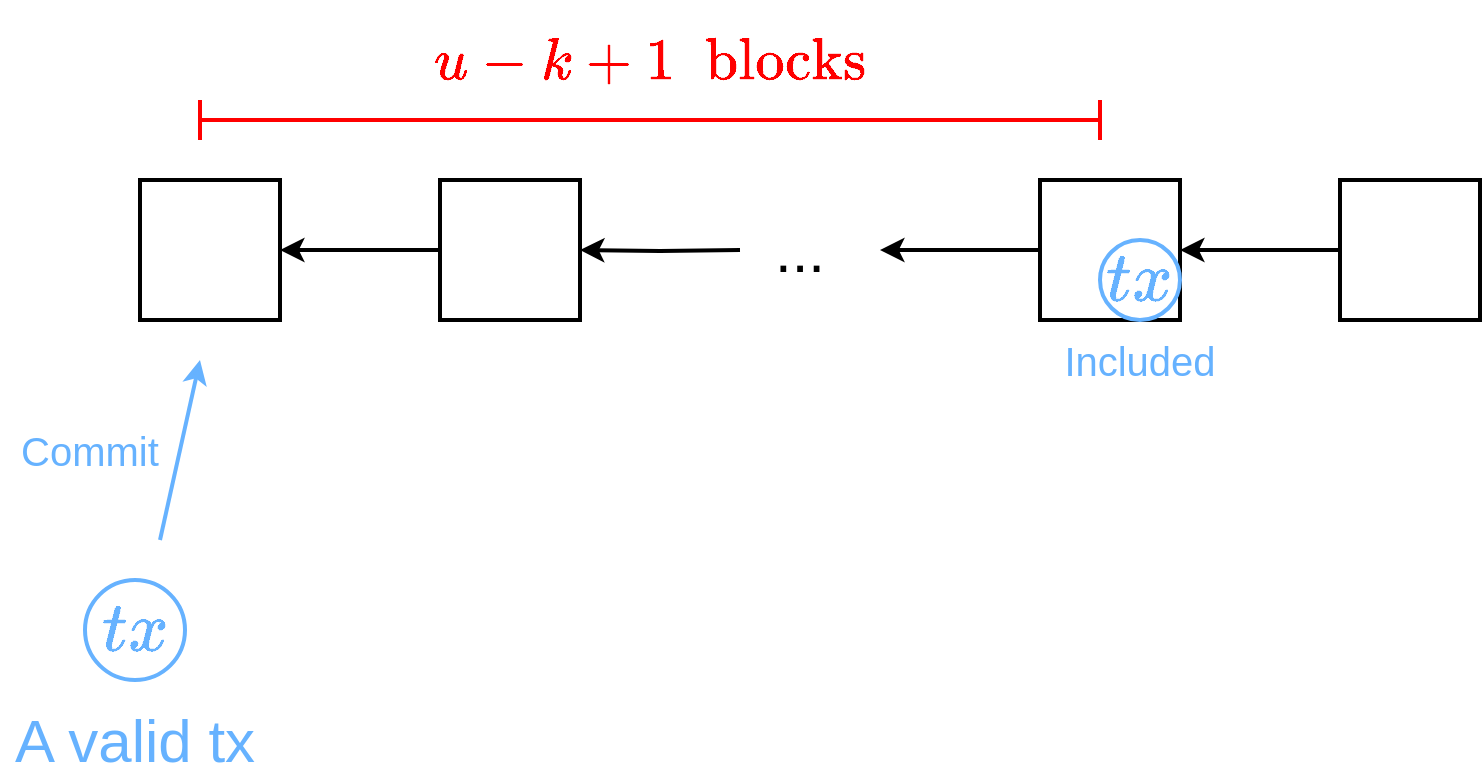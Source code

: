 <mxfile version="13.0.3" type="device"><diagram id="NN2CdbJ94kC__CdvT9DX" name="Page-1"><mxGraphModel dx="2013" dy="875" grid="1" gridSize="10" guides="1" tooltips="1" connect="1" arrows="1" fold="1" page="1" pageScale="1" pageWidth="827" pageHeight="1169" math="1" shadow="0"><root><mxCell id="0"/><mxCell id="1" parent="0"/><mxCell id="E_5lwIptasxSdf3xfmIE-3" style="edgeStyle=orthogonalEdgeStyle;rounded=0;orthogonalLoop=1;jettySize=auto;html=1;entryX=1;entryY=0.5;entryDx=0;entryDy=0;strokeWidth=2;" parent="1" source="E_5lwIptasxSdf3xfmIE-1" target="E_5lwIptasxSdf3xfmIE-4" edge="1"><mxGeometry relative="1" as="geometry"><mxPoint x="560" y="455" as="targetPoint"/></mxGeometry></mxCell><mxCell id="E_5lwIptasxSdf3xfmIE-1" value="" style="rounded=0;whiteSpace=wrap;html=1;strokeWidth=2;" parent="1" vertex="1"><mxGeometry x="640" y="420" width="70" height="70" as="geometry"/></mxCell><mxCell id="E_5lwIptasxSdf3xfmIE-7" value="" style="edgeStyle=orthogonalEdgeStyle;rounded=0;orthogonalLoop=1;jettySize=auto;html=1;strokeWidth=2;" parent="1" source="E_5lwIptasxSdf3xfmIE-4" edge="1"><mxGeometry relative="1" as="geometry"><mxPoint x="410" y="455" as="targetPoint"/></mxGeometry></mxCell><mxCell id="E_5lwIptasxSdf3xfmIE-4" value="" style="rounded=0;whiteSpace=wrap;html=1;strokeWidth=2;" parent="1" vertex="1"><mxGeometry x="490" y="420" width="70" height="70" as="geometry"/></mxCell><mxCell id="FLBv8k0XRKW5AK-b2Yrw-43" value="" style="edgeStyle=orthogonalEdgeStyle;rounded=0;orthogonalLoop=1;jettySize=auto;html=1;startArrow=none;startFill=0;endArrow=classic;endFill=1;strokeWidth=2;fontSize=20;fontColor=#66B2FF;" edge="1" parent="1" target="FLBv8k0XRKW5AK-b2Yrw-42"><mxGeometry relative="1" as="geometry"><mxPoint x="340" y="455" as="sourcePoint"/></mxGeometry></mxCell><mxCell id="FLBv8k0XRKW5AK-b2Yrw-45" value="" style="edgeStyle=orthogonalEdgeStyle;rounded=0;orthogonalLoop=1;jettySize=auto;html=1;startArrow=none;startFill=0;endArrow=classic;endFill=1;strokeWidth=2;fontSize=20;fontColor=#66B2FF;" edge="1" parent="1" source="FLBv8k0XRKW5AK-b2Yrw-42" target="FLBv8k0XRKW5AK-b2Yrw-44"><mxGeometry relative="1" as="geometry"/></mxCell><mxCell id="FLBv8k0XRKW5AK-b2Yrw-42" value="" style="rounded=0;whiteSpace=wrap;html=1;strokeWidth=2;" vertex="1" parent="1"><mxGeometry x="190" y="420" width="70" height="70" as="geometry"/></mxCell><mxCell id="FLBv8k0XRKW5AK-b2Yrw-44" value="" style="rounded=0;whiteSpace=wrap;html=1;strokeWidth=2;" vertex="1" parent="1"><mxGeometry x="40" y="420" width="70" height="70" as="geometry"/></mxCell><mxCell id="FLBv8k0XRKW5AK-b2Yrw-46" value="..." style="text;html=1;strokeColor=none;fillColor=none;align=center;verticalAlign=middle;whiteSpace=wrap;rounded=0;dashed=1;fontSize=30;fontColor=#000000;" vertex="1" parent="1"><mxGeometry x="350" y="440" width="40" height="30" as="geometry"/></mxCell><mxCell id="FLBv8k0XRKW5AK-b2Yrw-48" value="$$tx$$" style="ellipse;whiteSpace=wrap;html=1;strokeWidth=2;fontSize=30;fontColor=#66B2FF;strokeColor=#66B2FF;" vertex="1" parent="1"><mxGeometry x="12.5" y="620" width="50" height="50" as="geometry"/></mxCell><mxCell id="FLBv8k0XRKW5AK-b2Yrw-49" value="A valid tx" style="text;html=1;strokeColor=none;fillColor=none;align=center;verticalAlign=middle;whiteSpace=wrap;rounded=0;fontSize=30;fontColor=#66B2FF;" vertex="1" parent="1"><mxGeometry x="-30" y="690" width="135" height="20" as="geometry"/></mxCell><mxCell id="FLBv8k0XRKW5AK-b2Yrw-50" value="" style="endArrow=classic;html=1;strokeWidth=2;fontSize=30;fontColor=#66B2FF;fillColor=#dae8fc;strokeColor=#66B2FF;" edge="1" parent="1"><mxGeometry width="50" height="50" relative="1" as="geometry"><mxPoint x="50" y="600" as="sourcePoint"/><mxPoint x="70" y="510" as="targetPoint"/></mxGeometry></mxCell><mxCell id="FLBv8k0XRKW5AK-b2Yrw-51" value="Commit" style="text;html=1;strokeColor=none;fillColor=none;align=center;verticalAlign=middle;whiteSpace=wrap;rounded=0;fontSize=20;fontColor=#66B2FF;" vertex="1" parent="1"><mxGeometry x="-30" y="540" width="90" height="30" as="geometry"/></mxCell><mxCell id="FLBv8k0XRKW5AK-b2Yrw-52" value="" style="shape=crossbar;whiteSpace=wrap;html=1;rounded=1;strokeColor=#FF0000;strokeWidth=2;fontSize=20;fontColor=#66B2FF;" vertex="1" parent="1"><mxGeometry x="70" y="380" width="450" height="20" as="geometry"/></mxCell><mxCell id="FLBv8k0XRKW5AK-b2Yrw-53" value="$$u-k+1 \ \&amp;nbsp; \text{blocks}$$" style="text;html=1;strokeColor=none;fillColor=none;align=center;verticalAlign=middle;whiteSpace=wrap;rounded=0;fontSize=25;fontColor=#FF0000;" vertex="1" parent="1"><mxGeometry x="222.5" y="350" width="145" height="20" as="geometry"/></mxCell><mxCell id="FLBv8k0XRKW5AK-b2Yrw-54" value="$$tx$$" style="ellipse;whiteSpace=wrap;html=1;strokeWidth=2;fontSize=30;fontColor=#66B2FF;strokeColor=#66B2FF;" vertex="1" parent="1"><mxGeometry x="520" y="450" width="40" height="40" as="geometry"/></mxCell><mxCell id="FLBv8k0XRKW5AK-b2Yrw-55" value="Included" style="text;html=1;strokeColor=none;fillColor=none;align=center;verticalAlign=middle;whiteSpace=wrap;rounded=0;fontSize=20;fontColor=#66B2FF;" vertex="1" parent="1"><mxGeometry x="496.25" y="500" width="87.5" height="20" as="geometry"/></mxCell></root></mxGraphModel></diagram></mxfile>